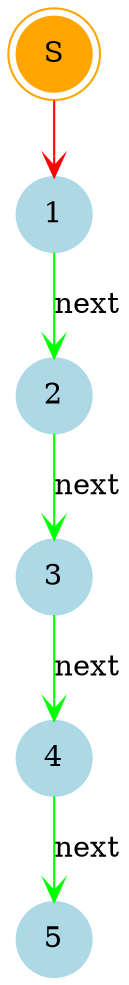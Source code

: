 digraph G {
  node [shape=circle, style=filled, color=lightblue, fontcolor=black];
  edge [color=gray, arrowhead=vee];
  "S" [label="S", shape=doublecircle, color=orange, fontcolor=black]
  "S" -> "0x55700a3cb900" [color=red];
  "0x55700a3cb900" [label="1", color=lightblue];
  "0x55700a3cb900" -> "0x55700a3cca50" [label="next", color=green];
  "0x55700a3cca50" [label="2", color=lightblue];
  "0x55700a3cca50" -> "0x55700a3cca70" [label="next", color=green];
  "0x55700a3cca70" [label="3", color=lightblue];
  "0x55700a3cca70" -> "0x55700a3cca90" [label="next", color=green];
  "0x55700a3cca90" [label="4", color=lightblue];
  "0x55700a3cca90" -> "0x55700a3ccab0" [label="next", color=green];
  "0x55700a3ccab0" [label="5", color=lightblue];
}
